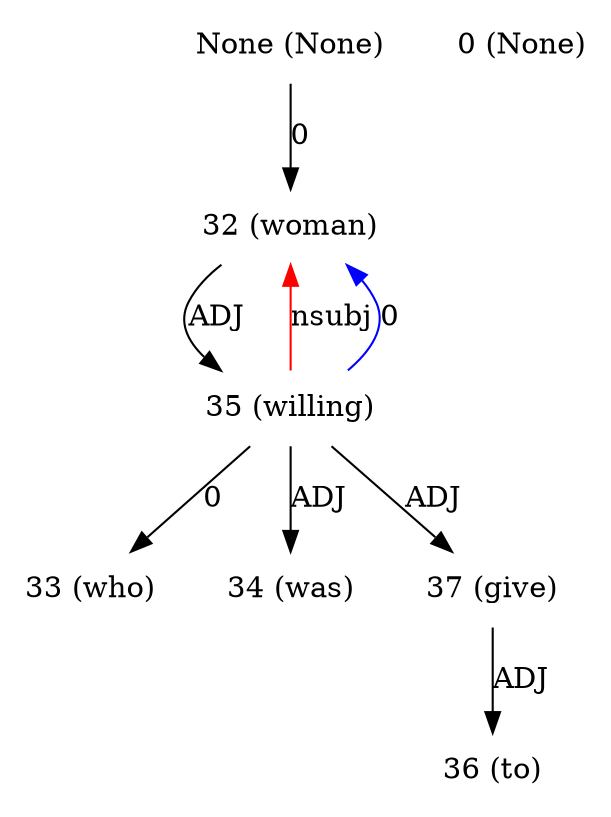 digraph G{
edge [dir=forward]
node [shape=plaintext]

None [label="None (None)"]
None -> 32 [label="0"]
0 [label="0 (None)"]
32 [label="32 (woman)"]
32 -> 35 [label="ADJ"]
35 -> 32 [label="nsubj", color="red"]
33 [label="33 (who)"]
34 [label="34 (was)"]
35 [label="35 (willing)"]
35 -> 33 [label="0"]
35 -> 32 [label="0", color="blue"]
35 -> 34 [label="ADJ"]
35 -> 37 [label="ADJ"]
36 [label="36 (to)"]
37 [label="37 (give)"]
37 -> 36 [label="ADJ"]
}
